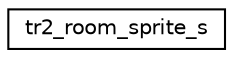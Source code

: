 digraph "Graphical Class Hierarchy"
{
 // INTERACTIVE_SVG=YES
  edge [fontname="Helvetica",fontsize="10",labelfontname="Helvetica",labelfontsize="10"];
  node [fontname="Helvetica",fontsize="10",shape=record];
  rankdir="LR";
  Node1 [label="tr2_room_sprite_s",height=0.2,width=0.4,color="black", fillcolor="white", style="filled",URL="$_tomb_raider_8h.html#structtr2__room__sprite__s"];
}
